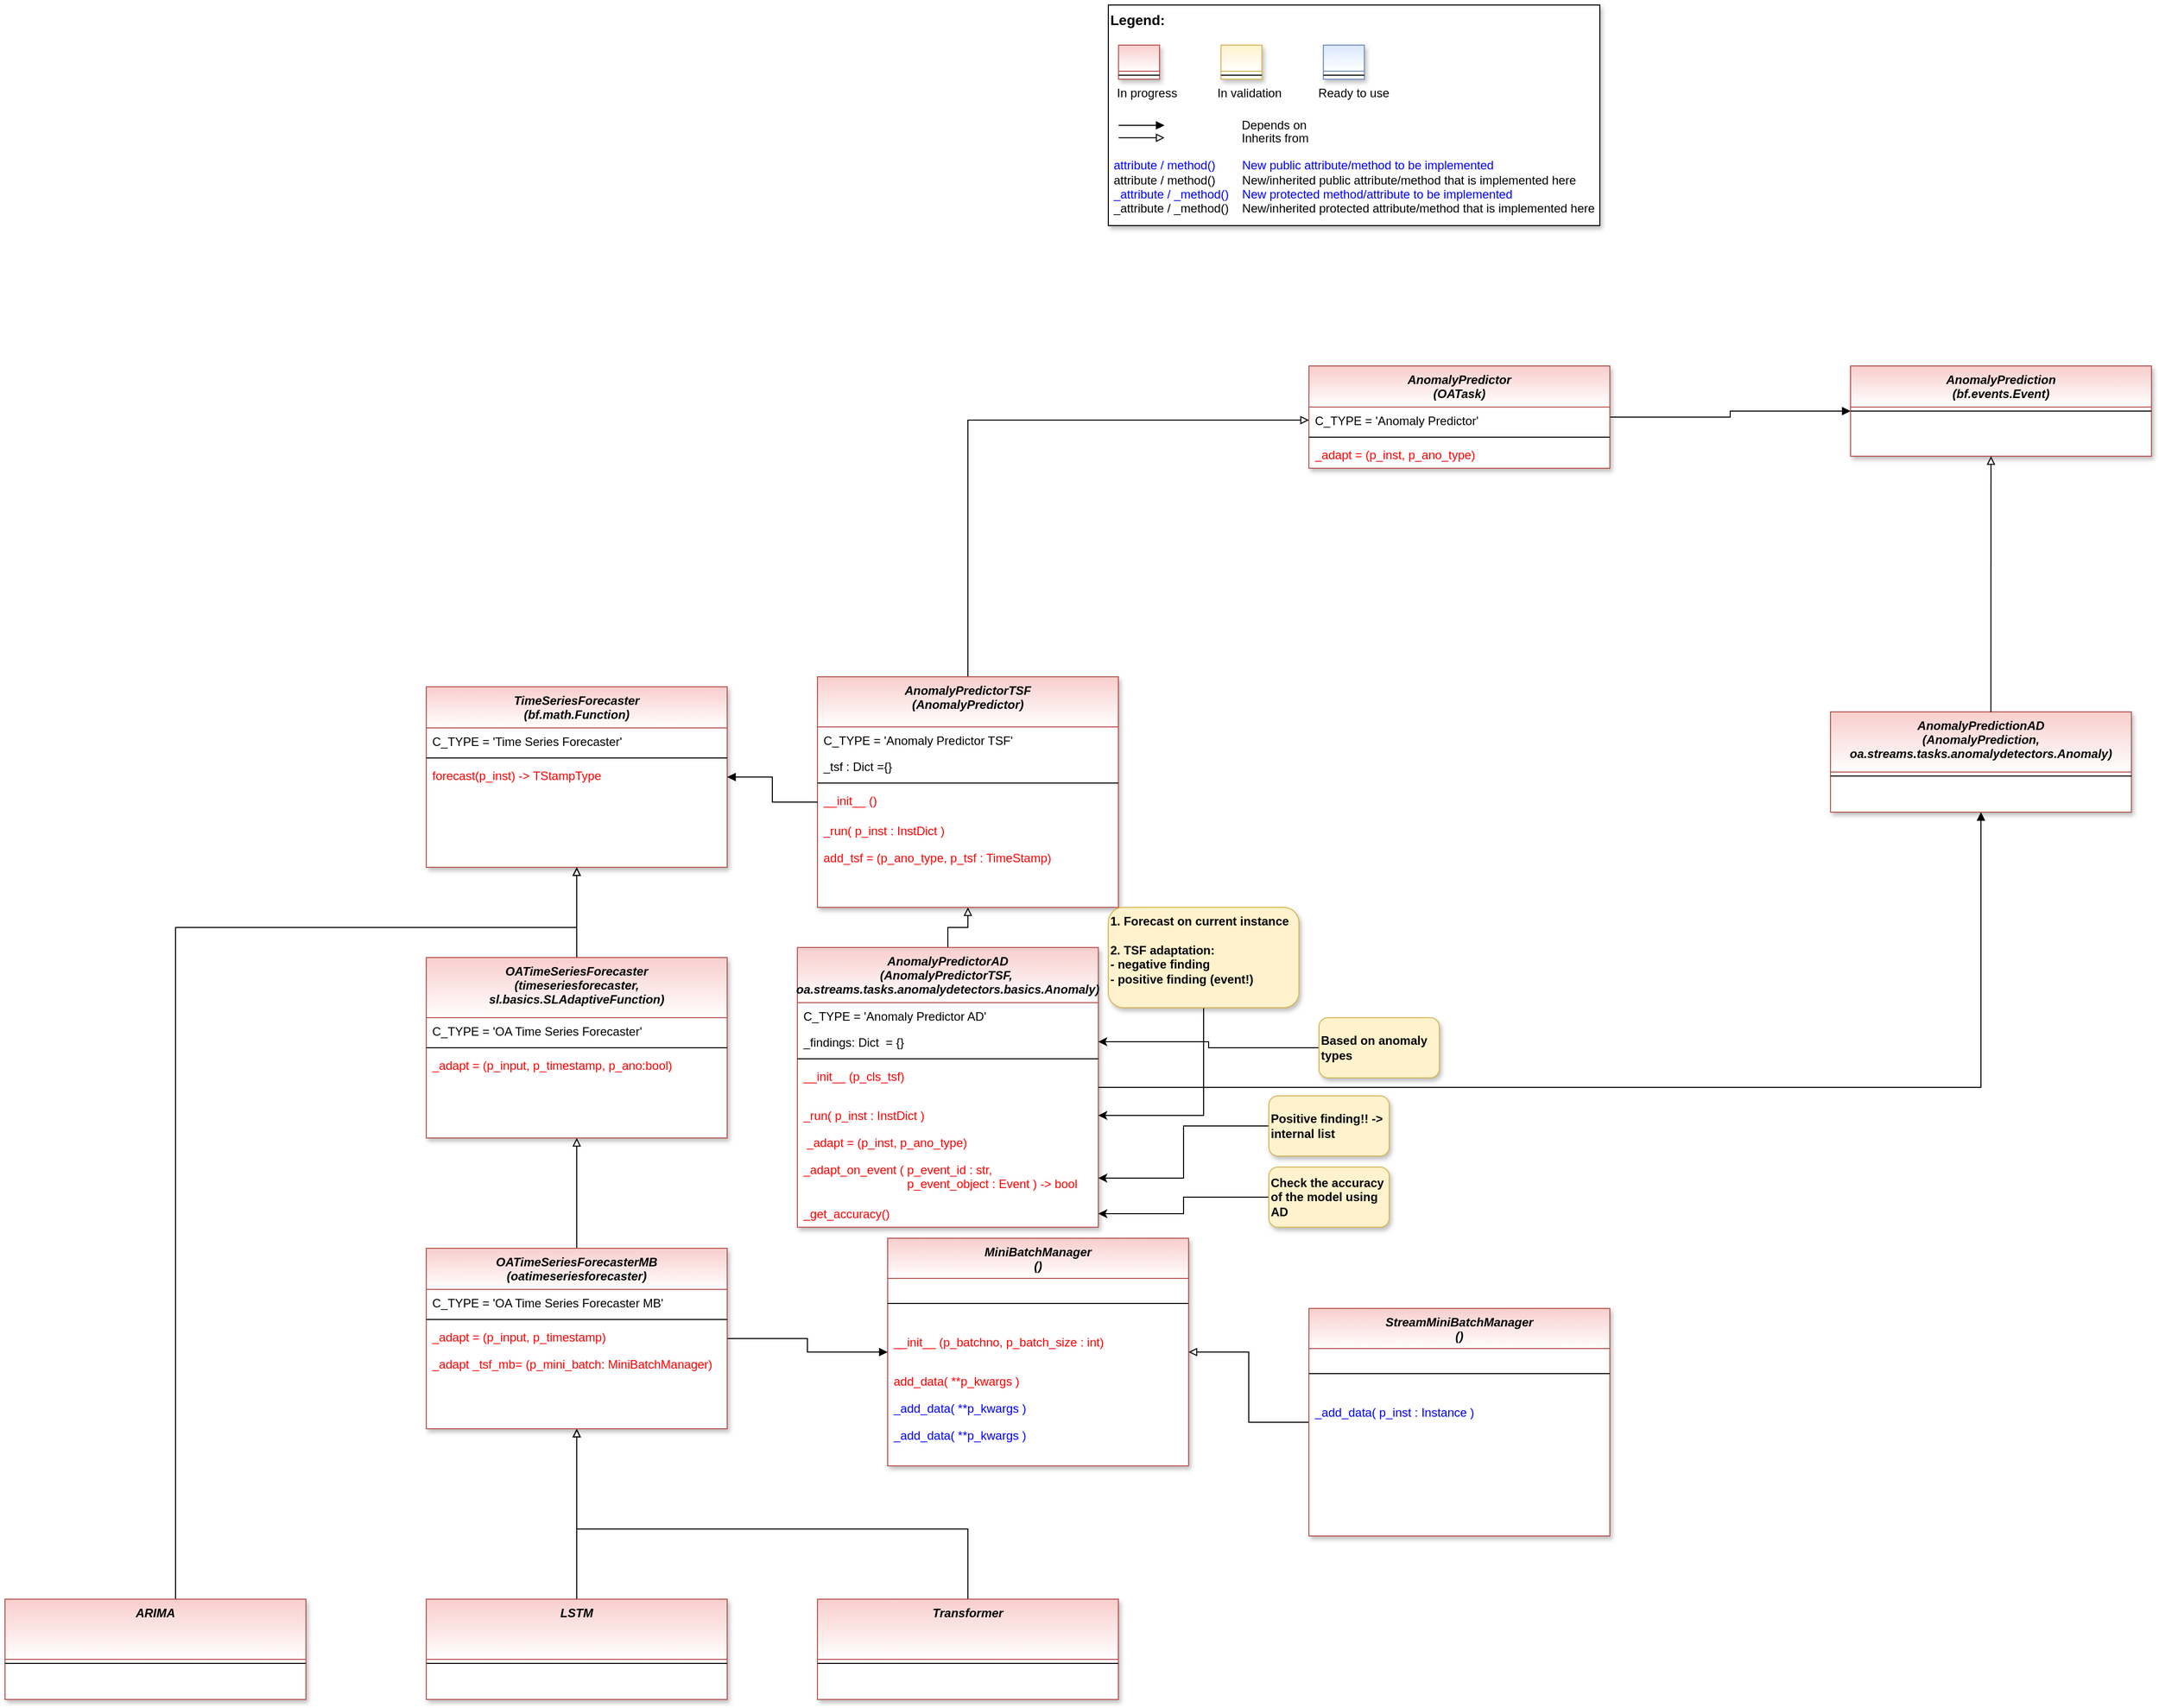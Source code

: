 <mxfile version="24.4.13" type="device" pages="2">
  <diagram id="C5RBs43oDa-KdzZeNtuy" name="Page-1">
    <mxGraphModel dx="3649" dy="776" grid="1" gridSize="10" guides="1" tooltips="1" connect="1" arrows="1" fold="1" page="1" pageScale="1" pageWidth="2336" pageHeight="1654" math="0" shadow="0">
      <root>
        <mxCell id="WIyWlLk6GJQsqaUBKTNV-0" />
        <mxCell id="WIyWlLk6GJQsqaUBKTNV-1" parent="WIyWlLk6GJQsqaUBKTNV-0" />
        <mxCell id="fcJVb3HREh7NScvAmxeq-0" value="" style="group" parent="WIyWlLk6GJQsqaUBKTNV-1" vertex="1" connectable="0">
          <mxGeometry x="40" y="40" width="490" height="220" as="geometry" />
        </mxCell>
        <mxCell id="fcJVb3HREh7NScvAmxeq-1" value="&lt;font color=&quot;#000000&quot; size=&quot;1&quot;&gt;&lt;b style=&quot;font-size: 14px&quot;&gt;Legend:&lt;br&gt;&lt;/b&gt;&lt;/font&gt;&lt;br&gt;&lt;br&gt;&lt;br&gt;&lt;font color=&quot;#0000ff&quot; style=&quot;font-size: 6px&quot;&gt;&lt;br&gt;&lt;/font&gt;&lt;span style=&quot;color: rgb(0 , 0 , 0)&quot;&gt;&lt;font style=&quot;font-size: 4px&quot;&gt;&amp;nbsp; &amp;nbsp;&lt;/font&gt;&amp;nbsp;In progress&amp;nbsp; &amp;nbsp; &amp;nbsp; &amp;nbsp; &amp;nbsp; &amp;nbsp; In validation&amp;nbsp; &amp;nbsp; &amp;nbsp; &amp;nbsp; &amp;nbsp; &amp;nbsp;Ready to use&lt;/span&gt;&lt;font color=&quot;#000000&quot;&gt;&amp;nbsp;&lt;br&gt;&lt;/font&gt;&lt;font color=&quot;#0000ff&quot;&gt;&lt;br&gt;&lt;br&gt;&lt;br&gt;&lt;br&gt;&amp;nbsp;attribute / method()&amp;nbsp; &amp;nbsp; &amp;nbsp; &amp;nbsp; New public attribute/method to be implemented&lt;/font&gt;&lt;br&gt;&lt;font color=&quot;#000000&quot;&gt;&amp;nbsp;&lt;/font&gt;&lt;font color=&quot;#000000&quot;&gt;attribute / method()&lt;span&gt; &lt;/span&gt;&amp;nbsp; &amp;nbsp; &amp;nbsp; &amp;nbsp;New/inherited public attribute/method that is implemented here&lt;br&gt;&lt;/font&gt;&lt;font color=&quot;#0000ff&quot;&gt;&amp;nbsp;_attribute /&amp;nbsp;&lt;/font&gt;&lt;font color=&quot;#0000ff&quot;&gt;_method()&amp;nbsp; &amp;nbsp; New protected method/attribute to be implemented&lt;/font&gt;&lt;br&gt;&lt;font color=&quot;#000000&quot;&gt;&amp;nbsp;_attribute / _method()&amp;nbsp; &amp;nbsp; New/inherited protected attribute/method that is implemented here&lt;br&gt;&lt;/font&gt;&lt;font color=&quot;#000000&quot;&gt;&lt;br&gt;&lt;br&gt;&lt;br&gt;&lt;br&gt;&lt;br&gt;&lt;/font&gt;" style="text;html=1;align=left;verticalAlign=top;whiteSpace=wrap;rounded=0;fontColor=#006600;strokeColor=#000000;shadow=1;fillColor=#ffffff;" parent="fcJVb3HREh7NScvAmxeq-0" vertex="1">
          <mxGeometry width="490.0" height="220" as="geometry" />
        </mxCell>
        <mxCell id="fcJVb3HREh7NScvAmxeq-2" value="Depends on" style="endArrow=block;html=1;labelPosition=right;verticalLabelPosition=middle;align=left;verticalAlign=middle;endFill=1;fontSize=12;" parent="fcJVb3HREh7NScvAmxeq-0" edge="1">
          <mxGeometry x="-1623.125" y="-2180" width="51.042" height="50" as="geometry">
            <mxPoint x="10.208" y="120.003" as="sourcePoint" />
            <mxPoint x="55.991" y="120.003" as="targetPoint" />
            <mxPoint x="98" as="offset" />
            <Array as="points">
              <mxPoint x="30.625" y="120" />
            </Array>
          </mxGeometry>
        </mxCell>
        <mxCell id="fcJVb3HREh7NScvAmxeq-3" value="Inherits from" style="endArrow=block;html=1;labelPosition=right;verticalLabelPosition=middle;align=left;verticalAlign=middle;endFill=0;fontSize=12;" parent="fcJVb3HREh7NScvAmxeq-0" edge="1">
          <mxGeometry x="-1623.125" y="-2180" width="51.042" height="50" as="geometry">
            <mxPoint x="10.208" y="132.385" as="sourcePoint" />
            <mxPoint x="55.991" y="132.385" as="targetPoint" />
            <mxPoint x="98" y="1" as="offset" />
          </mxGeometry>
        </mxCell>
        <mxCell id="fcJVb3HREh7NScvAmxeq-4" value="" style="swimlane;fontStyle=3;align=center;verticalAlign=top;childLayout=stackLayout;horizontal=1;startSize=26;horizontalStack=0;resizeParent=1;resizeLast=0;collapsible=1;marginBottom=0;rounded=0;shadow=1;strokeWidth=1;fillColor=#f8cecc;strokeColor=#b85450;gradientColor=#ffffff;swimlaneFillColor=#ffffff;" parent="fcJVb3HREh7NScvAmxeq-0" vertex="1">
          <mxGeometry x="10.208" y="40" width="40.833" height="34" as="geometry">
            <mxRectangle x="230" y="140" width="160" height="26" as="alternateBounds" />
          </mxGeometry>
        </mxCell>
        <mxCell id="fcJVb3HREh7NScvAmxeq-5" value="" style="line;html=1;strokeWidth=1;align=left;verticalAlign=middle;spacingTop=-1;spacingLeft=3;spacingRight=3;rotatable=0;labelPosition=right;points=[];portConstraint=eastwest;" parent="fcJVb3HREh7NScvAmxeq-4" vertex="1">
          <mxGeometry y="26" width="40.833" height="8" as="geometry" />
        </mxCell>
        <mxCell id="fcJVb3HREh7NScvAmxeq-6" value="" style="swimlane;fontStyle=3;align=center;verticalAlign=top;childLayout=stackLayout;horizontal=1;startSize=26;horizontalStack=0;resizeParent=1;resizeLast=0;collapsible=1;marginBottom=0;rounded=0;shadow=1;strokeWidth=1;fillColor=#fff2cc;strokeColor=#d6b656;gradientColor=#ffffff;swimlaneFillColor=#ffffff;" parent="fcJVb3HREh7NScvAmxeq-0" vertex="1">
          <mxGeometry x="112.292" y="40" width="40.833" height="34" as="geometry">
            <mxRectangle x="230" y="140" width="160" height="26" as="alternateBounds" />
          </mxGeometry>
        </mxCell>
        <mxCell id="fcJVb3HREh7NScvAmxeq-7" value="" style="line;html=1;strokeWidth=1;align=left;verticalAlign=middle;spacingTop=-1;spacingLeft=3;spacingRight=3;rotatable=0;labelPosition=right;points=[];portConstraint=eastwest;" parent="fcJVb3HREh7NScvAmxeq-6" vertex="1">
          <mxGeometry y="26" width="40.833" height="8" as="geometry" />
        </mxCell>
        <mxCell id="fcJVb3HREh7NScvAmxeq-8" value="" style="swimlane;fontStyle=3;align=center;verticalAlign=top;childLayout=stackLayout;horizontal=1;startSize=26;horizontalStack=0;resizeParent=1;resizeLast=0;collapsible=1;marginBottom=0;rounded=0;shadow=1;strokeWidth=1;fillColor=#dae8fc;strokeColor=#6c8ebf;gradientColor=#ffffff;swimlaneFillColor=#ffffff;" parent="fcJVb3HREh7NScvAmxeq-0" vertex="1">
          <mxGeometry x="214.375" y="40" width="40.833" height="34" as="geometry">
            <mxRectangle x="230" y="140" width="160" height="26" as="alternateBounds" />
          </mxGeometry>
        </mxCell>
        <mxCell id="fcJVb3HREh7NScvAmxeq-9" value="" style="line;html=1;strokeWidth=1;align=left;verticalAlign=middle;spacingTop=-1;spacingLeft=3;spacingRight=3;rotatable=0;labelPosition=right;points=[];portConstraint=eastwest;" parent="fcJVb3HREh7NScvAmxeq-8" vertex="1">
          <mxGeometry y="26" width="40.833" height="8" as="geometry" />
        </mxCell>
        <mxCell id="ZIUZndEpU7p4Lc49u67w-49" style="edgeStyle=orthogonalEdgeStyle;rounded=0;orthogonalLoop=1;jettySize=auto;html=1;entryX=0.5;entryY=1;entryDx=0;entryDy=0;endArrow=block;endFill=0;" parent="WIyWlLk6GJQsqaUBKTNV-1" source="4use4ZCXdNiZSNTW99xv-1" target="ZIUZndEpU7p4Lc49u67w-6" edge="1">
          <mxGeometry relative="1" as="geometry" />
        </mxCell>
        <mxCell id="4use4ZCXdNiZSNTW99xv-1" value="AnomalyPredictorAD&#xa;(AnomalyPredictorTSF, &#xa;oa.streams.tasks.anomalydetectors.basics.Anomaly)" style="swimlane;fontStyle=3;align=center;verticalAlign=top;childLayout=stackLayout;horizontal=1;startSize=55;horizontalStack=0;resizeParent=1;resizeLast=0;collapsible=1;marginBottom=0;rounded=0;shadow=1;strokeWidth=1;fillColor=#f8cecc;strokeColor=#b85450;swimlaneFillColor=#ffffff;gradientColor=#FFFFFF;" parent="WIyWlLk6GJQsqaUBKTNV-1" vertex="1">
          <mxGeometry x="-270" y="980" width="300" height="279" as="geometry">
            <mxRectangle x="230" y="140" width="160" height="26" as="alternateBounds" />
          </mxGeometry>
        </mxCell>
        <mxCell id="4use4ZCXdNiZSNTW99xv-2" value="C_TYPE = &#39;Anomaly Predictor AD&#39;" style="text;align=left;verticalAlign=top;spacingLeft=4;spacingRight=4;overflow=hidden;rotatable=0;points=[[0,0.5],[1,0.5]];portConstraint=eastwest;fontColor=default;" parent="4use4ZCXdNiZSNTW99xv-1" vertex="1">
          <mxGeometry y="55" width="300" height="26" as="geometry" />
        </mxCell>
        <mxCell id="xslphndSr-Q95eJ27sOS-6" value="_findings: Dict  = {}" style="text;align=left;verticalAlign=top;spacingLeft=4;spacingRight=4;overflow=hidden;rotatable=0;points=[[0,0.5],[1,0.5]];portConstraint=eastwest;fontColor=#000000;" parent="4use4ZCXdNiZSNTW99xv-1" vertex="1">
          <mxGeometry y="81" width="300" height="26" as="geometry" />
        </mxCell>
        <mxCell id="4use4ZCXdNiZSNTW99xv-5" value="" style="line;html=1;strokeWidth=1;align=left;verticalAlign=middle;spacingTop=-1;spacingLeft=3;spacingRight=3;rotatable=0;labelPosition=right;points=[];portConstraint=eastwest;" parent="4use4ZCXdNiZSNTW99xv-1" vertex="1">
          <mxGeometry y="107" width="300" height="8" as="geometry" />
        </mxCell>
        <mxCell id="ZIUZndEpU7p4Lc49u67w-51" value="__init__ (p_cls_tsf) " style="text;align=left;verticalAlign=top;spacingLeft=4;spacingRight=4;overflow=hidden;rotatable=0;points=[[0,0.5],[1,0.5]];portConstraint=eastwest;fontColor=#FF0000;" parent="4use4ZCXdNiZSNTW99xv-1" vertex="1">
          <mxGeometry y="115" width="300" height="39" as="geometry" />
        </mxCell>
        <mxCell id="BOuUsYwD5_aIinyp1u-E-7" value="_run( p_inst : InstDict )" style="text;align=left;verticalAlign=top;spacingLeft=4;spacingRight=4;overflow=hidden;rotatable=0;points=[[0,0.5],[1,0.5]];portConstraint=eastwest;fontColor=#FF0000;" parent="4use4ZCXdNiZSNTW99xv-1" vertex="1">
          <mxGeometry y="154" width="300" height="27" as="geometry" />
        </mxCell>
        <mxCell id="awmaS68VuhmSgR-OvdHd-1" value=" _adapt = (p_inst, p_ano_type)" style="text;align=left;verticalAlign=top;spacingLeft=4;spacingRight=4;overflow=hidden;rotatable=0;points=[[0,0.5],[1,0.5]];portConstraint=eastwest;fontColor=#FF0000;" vertex="1" parent="4use4ZCXdNiZSNTW99xv-1">
          <mxGeometry y="181" width="300" height="27" as="geometry" />
        </mxCell>
        <mxCell id="gMNO8MBthjWmqtpiZwQ6-6" value="_adapt_on_event ( p_event_id : str, &#xa;                               p_event_object : Event ) -&gt; bool" style="text;align=left;verticalAlign=top;spacingLeft=4;spacingRight=4;overflow=hidden;rotatable=0;points=[[0,0.5],[1,0.5]];portConstraint=eastwest;fontColor=#FF0000;" parent="4use4ZCXdNiZSNTW99xv-1" vertex="1">
          <mxGeometry y="208" width="300" height="44" as="geometry" />
        </mxCell>
        <mxCell id="awmaS68VuhmSgR-OvdHd-4" value="_get_accuracy() " style="text;align=left;verticalAlign=top;spacingLeft=4;spacingRight=4;overflow=hidden;rotatable=0;points=[[0,0.5],[1,0.5]];portConstraint=eastwest;fontColor=#FF0000;" vertex="1" parent="4use4ZCXdNiZSNTW99xv-1">
          <mxGeometry y="252" width="300" height="27" as="geometry" />
        </mxCell>
        <mxCell id="gMNO8MBthjWmqtpiZwQ6-16" style="edgeStyle=orthogonalEdgeStyle;rounded=0;orthogonalLoop=1;jettySize=auto;html=1;endArrow=block;endFill=1;" parent="WIyWlLk6GJQsqaUBKTNV-1" source="4use4ZCXdNiZSNTW99xv-1" target="gMNO8MBthjWmqtpiZwQ6-13" edge="1">
          <mxGeometry relative="1" as="geometry" />
        </mxCell>
        <mxCell id="gMNO8MBthjWmqtpiZwQ6-19" style="edgeStyle=orthogonalEdgeStyle;rounded=0;orthogonalLoop=1;jettySize=auto;html=1;endArrow=block;endFill=1;" parent="WIyWlLk6GJQsqaUBKTNV-1" source="gMNO8MBthjWmqtpiZwQ6-7" target="gMNO8MBthjWmqtpiZwQ6-17" edge="1">
          <mxGeometry relative="1" as="geometry" />
        </mxCell>
        <mxCell id="gMNO8MBthjWmqtpiZwQ6-7" value="AnomalyPredictor&#xa;(OATask)" style="swimlane;fontStyle=3;align=center;verticalAlign=top;childLayout=stackLayout;horizontal=1;startSize=41;horizontalStack=0;resizeParent=1;resizeLast=0;collapsible=1;marginBottom=0;rounded=0;shadow=1;strokeWidth=1;fillColor=#f8cecc;strokeColor=#b85450;swimlaneFillColor=#ffffff;gradientColor=#FFFFFF;" parent="WIyWlLk6GJQsqaUBKTNV-1" vertex="1">
          <mxGeometry x="240" y="400" width="300" height="102" as="geometry">
            <mxRectangle x="230" y="140" width="160" height="26" as="alternateBounds" />
          </mxGeometry>
        </mxCell>
        <mxCell id="gMNO8MBthjWmqtpiZwQ6-8" value="C_TYPE = &#39;Anomaly Predictor&#39;" style="text;align=left;verticalAlign=top;spacingLeft=4;spacingRight=4;overflow=hidden;rotatable=0;points=[[0,0.5],[1,0.5]];portConstraint=eastwest;fontColor=default;" parent="gMNO8MBthjWmqtpiZwQ6-7" vertex="1">
          <mxGeometry y="41" width="300" height="26" as="geometry" />
        </mxCell>
        <mxCell id="gMNO8MBthjWmqtpiZwQ6-9" value="" style="line;html=1;strokeWidth=1;align=left;verticalAlign=middle;spacingTop=-1;spacingLeft=3;spacingRight=3;rotatable=0;labelPosition=right;points=[];portConstraint=eastwest;" parent="gMNO8MBthjWmqtpiZwQ6-7" vertex="1">
          <mxGeometry y="67" width="300" height="8" as="geometry" />
        </mxCell>
        <mxCell id="awmaS68VuhmSgR-OvdHd-2" value="_adapt = (p_inst, p_ano_type)" style="text;align=left;verticalAlign=top;spacingLeft=4;spacingRight=4;overflow=hidden;rotatable=0;points=[[0,0.5],[1,0.5]];portConstraint=eastwest;fontColor=#FF0000;" vertex="1" parent="gMNO8MBthjWmqtpiZwQ6-7">
          <mxGeometry y="75" width="300" height="27" as="geometry" />
        </mxCell>
        <mxCell id="gMNO8MBthjWmqtpiZwQ6-13" value="AnomalyPredictionAD&#xa;(AnomalyPrediction,&#xa;oa.streams.tasks.anomalydetectors.Anomaly)" style="swimlane;fontStyle=3;align=center;verticalAlign=top;childLayout=stackLayout;horizontal=1;startSize=60;horizontalStack=0;resizeParent=1;resizeLast=0;collapsible=1;marginBottom=0;rounded=0;shadow=1;strokeWidth=1;fillColor=#f8cecc;strokeColor=#b85450;swimlaneFillColor=#ffffff;gradientColor=#FFFFFF;" parent="WIyWlLk6GJQsqaUBKTNV-1" vertex="1">
          <mxGeometry x="760" y="745" width="300" height="100" as="geometry">
            <mxRectangle x="230" y="140" width="160" height="26" as="alternateBounds" />
          </mxGeometry>
        </mxCell>
        <mxCell id="gMNO8MBthjWmqtpiZwQ6-15" value="" style="line;html=1;strokeWidth=1;align=left;verticalAlign=middle;spacingTop=-1;spacingLeft=3;spacingRight=3;rotatable=0;labelPosition=right;points=[];portConstraint=eastwest;" parent="gMNO8MBthjWmqtpiZwQ6-13" vertex="1">
          <mxGeometry y="60" width="300" height="8" as="geometry" />
        </mxCell>
        <mxCell id="gMNO8MBthjWmqtpiZwQ6-17" value="AnomalyPrediction&#xa;(bf.events.Event)" style="swimlane;fontStyle=3;align=center;verticalAlign=top;childLayout=stackLayout;horizontal=1;startSize=41;horizontalStack=0;resizeParent=1;resizeLast=0;collapsible=1;marginBottom=0;rounded=0;shadow=1;strokeWidth=1;fillColor=#f8cecc;strokeColor=#b85450;swimlaneFillColor=#ffffff;gradientColor=#FFFFFF;" parent="WIyWlLk6GJQsqaUBKTNV-1" vertex="1">
          <mxGeometry x="780" y="400" width="300" height="90" as="geometry">
            <mxRectangle x="230" y="140" width="160" height="26" as="alternateBounds" />
          </mxGeometry>
        </mxCell>
        <mxCell id="gMNO8MBthjWmqtpiZwQ6-18" value="" style="line;html=1;strokeWidth=1;align=left;verticalAlign=middle;spacingTop=-1;spacingLeft=3;spacingRight=3;rotatable=0;labelPosition=right;points=[];portConstraint=eastwest;" parent="gMNO8MBthjWmqtpiZwQ6-17" vertex="1">
          <mxGeometry y="41" width="300" height="8" as="geometry" />
        </mxCell>
        <mxCell id="ZIUZndEpU7p4Lc49u67w-43" style="edgeStyle=orthogonalEdgeStyle;rounded=0;orthogonalLoop=1;jettySize=auto;html=1;entryX=0.5;entryY=1;entryDx=0;entryDy=0;endArrow=block;endFill=0;" parent="WIyWlLk6GJQsqaUBKTNV-1" source="RKUEfMr0BAa6l8_xxbKX-1" target="ZIUZndEpU7p4Lc49u67w-33" edge="1">
          <mxGeometry relative="1" as="geometry" />
        </mxCell>
        <mxCell id="RKUEfMr0BAa6l8_xxbKX-1" value="LSTM" style="swimlane;fontStyle=3;align=center;verticalAlign=top;childLayout=stackLayout;horizontal=1;startSize=60;horizontalStack=0;resizeParent=1;resizeLast=0;collapsible=1;marginBottom=0;rounded=0;shadow=1;strokeWidth=1;fillColor=#f8cecc;strokeColor=#b85450;swimlaneFillColor=#ffffff;gradientColor=#FFFFFF;" parent="WIyWlLk6GJQsqaUBKTNV-1" vertex="1">
          <mxGeometry x="-640" y="1630" width="300" height="100" as="geometry">
            <mxRectangle x="230" y="140" width="160" height="26" as="alternateBounds" />
          </mxGeometry>
        </mxCell>
        <mxCell id="RKUEfMr0BAa6l8_xxbKX-2" value="" style="line;html=1;strokeWidth=1;align=left;verticalAlign=middle;spacingTop=-1;spacingLeft=3;spacingRight=3;rotatable=0;labelPosition=right;points=[];portConstraint=eastwest;" parent="RKUEfMr0BAa6l8_xxbKX-1" vertex="1">
          <mxGeometry y="60" width="300" height="8" as="geometry" />
        </mxCell>
        <mxCell id="ZIUZndEpU7p4Lc49u67w-42" style="edgeStyle=orthogonalEdgeStyle;rounded=0;orthogonalLoop=1;jettySize=auto;html=1;entryX=0.5;entryY=1;entryDx=0;entryDy=0;endArrow=block;endFill=0;" parent="WIyWlLk6GJQsqaUBKTNV-1" source="RKUEfMr0BAa6l8_xxbKX-3" target="ZIUZndEpU7p4Lc49u67w-33" edge="1">
          <mxGeometry relative="1" as="geometry">
            <Array as="points">
              <mxPoint x="-100" y="1560" />
              <mxPoint x="-490" y="1560" />
            </Array>
          </mxGeometry>
        </mxCell>
        <mxCell id="RKUEfMr0BAa6l8_xxbKX-3" value="Transformer" style="swimlane;fontStyle=3;align=center;verticalAlign=top;childLayout=stackLayout;horizontal=1;startSize=60;horizontalStack=0;resizeParent=1;resizeLast=0;collapsible=1;marginBottom=0;rounded=0;shadow=1;strokeWidth=1;fillColor=#f8cecc;strokeColor=#b85450;swimlaneFillColor=#ffffff;gradientColor=#FFFFFF;" parent="WIyWlLk6GJQsqaUBKTNV-1" vertex="1">
          <mxGeometry x="-250" y="1630" width="300" height="100" as="geometry">
            <mxRectangle x="230" y="140" width="160" height="26" as="alternateBounds" />
          </mxGeometry>
        </mxCell>
        <mxCell id="RKUEfMr0BAa6l8_xxbKX-4" value="" style="line;html=1;strokeWidth=1;align=left;verticalAlign=middle;spacingTop=-1;spacingLeft=3;spacingRight=3;rotatable=0;labelPosition=right;points=[];portConstraint=eastwest;" parent="RKUEfMr0BAa6l8_xxbKX-3" vertex="1">
          <mxGeometry y="60" width="300" height="8" as="geometry" />
        </mxCell>
        <mxCell id="ZIUZndEpU7p4Lc49u67w-0" value="" style="endArrow=block;html=1;rounded=0;endFill=0;exitX=0.533;exitY=0.003;exitDx=0;exitDy=0;exitPerimeter=0;" parent="WIyWlLk6GJQsqaUBKTNV-1" source="gMNO8MBthjWmqtpiZwQ6-13" edge="1">
          <mxGeometry width="50" height="50" relative="1" as="geometry">
            <mxPoint x="920" y="510" as="sourcePoint" />
            <mxPoint x="920" y="490" as="targetPoint" />
          </mxGeometry>
        </mxCell>
        <mxCell id="ZIUZndEpU7p4Lc49u67w-1" value="MiniBatchManager&#xa;()" style="swimlane;fontStyle=3;align=center;verticalAlign=top;childLayout=stackLayout;horizontal=1;startSize=40;horizontalStack=0;resizeParent=1;resizeLast=0;collapsible=1;marginBottom=0;rounded=0;shadow=1;strokeWidth=1;fillColor=#f8cecc;strokeColor=#b85450;swimlaneFillColor=#ffffff;gradientColor=#FFFFFF;" parent="WIyWlLk6GJQsqaUBKTNV-1" vertex="1">
          <mxGeometry x="-180" y="1270" width="300" height="227" as="geometry">
            <mxRectangle x="230" y="140" width="160" height="26" as="alternateBounds" />
          </mxGeometry>
        </mxCell>
        <mxCell id="ZIUZndEpU7p4Lc49u67w-2" value="" style="line;html=1;strokeWidth=1;align=left;verticalAlign=middle;spacingTop=-1;spacingLeft=3;spacingRight=3;rotatable=0;labelPosition=right;points=[];portConstraint=eastwest;" parent="ZIUZndEpU7p4Lc49u67w-1" vertex="1">
          <mxGeometry y="40" width="300" height="50" as="geometry" />
        </mxCell>
        <mxCell id="BOuUsYwD5_aIinyp1u-E-0" value="__init__ (p_batchno, p_batch_size : int) " style="text;align=left;verticalAlign=top;spacingLeft=4;spacingRight=4;overflow=hidden;rotatable=0;points=[[0,0.5],[1,0.5]];portConstraint=eastwest;fontColor=#FF0000;" parent="ZIUZndEpU7p4Lc49u67w-1" vertex="1">
          <mxGeometry y="90" width="300" height="39" as="geometry" />
        </mxCell>
        <mxCell id="BOuUsYwD5_aIinyp1u-E-1" value="add_data( **p_kwargs )" style="text;align=left;verticalAlign=top;spacingLeft=4;spacingRight=4;overflow=hidden;rotatable=0;points=[[0,0.5],[1,0.5]];portConstraint=eastwest;fontColor=#FF0000;" parent="ZIUZndEpU7p4Lc49u67w-1" vertex="1">
          <mxGeometry y="129" width="300" height="27" as="geometry" />
        </mxCell>
        <mxCell id="BOuUsYwD5_aIinyp1u-E-9" value="_add_data( **p_kwargs )" style="text;align=left;verticalAlign=top;spacingLeft=4;spacingRight=4;overflow=hidden;rotatable=0;points=[[0,0.5],[1,0.5]];portConstraint=eastwest;fontColor=#0000FF;" parent="ZIUZndEpU7p4Lc49u67w-1" vertex="1">
          <mxGeometry y="156" width="300" height="27" as="geometry" />
        </mxCell>
        <mxCell id="2P2Lj8wYFrhvuFpq3JCm-0" value="_add_data( **p_kwargs )" style="text;align=left;verticalAlign=top;spacingLeft=4;spacingRight=4;overflow=hidden;rotatable=0;points=[[0,0.5],[1,0.5]];portConstraint=eastwest;fontColor=#0000FF;" parent="ZIUZndEpU7p4Lc49u67w-1" vertex="1">
          <mxGeometry y="183" width="300" height="27" as="geometry" />
        </mxCell>
        <mxCell id="ZIUZndEpU7p4Lc49u67w-31" style="edgeStyle=orthogonalEdgeStyle;rounded=0;orthogonalLoop=1;jettySize=auto;html=1;exitX=0.5;exitY=0;exitDx=0;exitDy=0;entryX=0;entryY=0.5;entryDx=0;entryDy=0;endArrow=block;endFill=0;" parent="WIyWlLk6GJQsqaUBKTNV-1" source="ZIUZndEpU7p4Lc49u67w-6" target="gMNO8MBthjWmqtpiZwQ6-8" edge="1">
          <mxGeometry relative="1" as="geometry" />
        </mxCell>
        <mxCell id="ZIUZndEpU7p4Lc49u67w-6" value="AnomalyPredictorTSF&#xa;(AnomalyPredictor)" style="swimlane;fontStyle=3;align=center;verticalAlign=top;childLayout=stackLayout;horizontal=1;startSize=50;horizontalStack=0;resizeParent=1;resizeLast=0;collapsible=1;marginBottom=0;rounded=0;shadow=1;strokeWidth=1;fillColor=#f8cecc;strokeColor=#b85450;swimlaneFillColor=#ffffff;gradientColor=#FFFFFF;" parent="WIyWlLk6GJQsqaUBKTNV-1" vertex="1">
          <mxGeometry x="-250" y="710" width="300" height="230" as="geometry">
            <mxRectangle x="230" y="140" width="160" height="26" as="alternateBounds" />
          </mxGeometry>
        </mxCell>
        <mxCell id="BOuUsYwD5_aIinyp1u-E-3" value="C_TYPE = &#39;Anomaly Predictor TSF&#39;" style="text;align=left;verticalAlign=top;spacingLeft=4;spacingRight=4;overflow=hidden;rotatable=0;points=[[0,0.5],[1,0.5]];portConstraint=eastwest;fontColor=default;" parent="ZIUZndEpU7p4Lc49u67w-6" vertex="1">
          <mxGeometry y="50" width="300" height="26" as="geometry" />
        </mxCell>
        <mxCell id="ZIUZndEpU7p4Lc49u67w-7" value="_tsf : Dict ={}" style="text;align=left;verticalAlign=top;spacingLeft=4;spacingRight=4;overflow=hidden;rotatable=0;points=[[0,0.5],[1,0.5]];portConstraint=eastwest;fontColor=default;" parent="ZIUZndEpU7p4Lc49u67w-6" vertex="1">
          <mxGeometry y="76" width="300" height="26" as="geometry" />
        </mxCell>
        <mxCell id="ZIUZndEpU7p4Lc49u67w-8" value="" style="line;html=1;strokeWidth=1;align=left;verticalAlign=middle;spacingTop=-1;spacingLeft=3;spacingRight=3;rotatable=0;labelPosition=right;points=[];portConstraint=eastwest;" parent="ZIUZndEpU7p4Lc49u67w-6" vertex="1">
          <mxGeometry y="102" width="300" height="8" as="geometry" />
        </mxCell>
        <mxCell id="ZIUZndEpU7p4Lc49u67w-16" value="__init__ () " style="text;align=left;verticalAlign=top;spacingLeft=4;spacingRight=4;overflow=hidden;rotatable=0;points=[[0,0.5],[1,0.5]];portConstraint=eastwest;fontColor=#FF0000;" parent="ZIUZndEpU7p4Lc49u67w-6" vertex="1">
          <mxGeometry y="110" width="300" height="30" as="geometry" />
        </mxCell>
        <mxCell id="xslphndSr-Q95eJ27sOS-8" value="_run( p_inst : InstDict )" style="text;align=left;verticalAlign=top;spacingLeft=4;spacingRight=4;overflow=hidden;rotatable=0;points=[[0,0.5],[1,0.5]];portConstraint=eastwest;fontColor=#FF0000;" parent="ZIUZndEpU7p4Lc49u67w-6" vertex="1">
          <mxGeometry y="140" width="300" height="27" as="geometry" />
        </mxCell>
        <mxCell id="xslphndSr-Q95eJ27sOS-7" value="add_tsf = (p_ano_type, p_tsf : TimeStamp) " style="text;align=left;verticalAlign=top;spacingLeft=4;spacingRight=4;overflow=hidden;rotatable=0;points=[[0,0.5],[1,0.5]];portConstraint=eastwest;fontColor=#FF0000;" parent="ZIUZndEpU7p4Lc49u67w-6" vertex="1">
          <mxGeometry y="167" width="300" height="27" as="geometry" />
        </mxCell>
        <mxCell id="ZIUZndEpU7p4Lc49u67w-17" value="TimeSeriesForecaster&#xa;(bf.math.Function)" style="swimlane;fontStyle=3;align=center;verticalAlign=top;childLayout=stackLayout;horizontal=1;startSize=41;horizontalStack=0;resizeParent=1;resizeLast=0;collapsible=1;marginBottom=0;rounded=0;shadow=1;strokeWidth=1;fillColor=#f8cecc;strokeColor=#b85450;swimlaneFillColor=#ffffff;gradientColor=#FFFFFF;" parent="WIyWlLk6GJQsqaUBKTNV-1" vertex="1">
          <mxGeometry x="-640" y="720" width="300" height="180" as="geometry">
            <mxRectangle x="230" y="140" width="160" height="26" as="alternateBounds" />
          </mxGeometry>
        </mxCell>
        <mxCell id="ZIUZndEpU7p4Lc49u67w-18" value="C_TYPE = &#39;Time Series Forecaster&#39;" style="text;align=left;verticalAlign=top;spacingLeft=4;spacingRight=4;overflow=hidden;rotatable=0;points=[[0,0.5],[1,0.5]];portConstraint=eastwest;fontColor=default;" parent="ZIUZndEpU7p4Lc49u67w-17" vertex="1">
          <mxGeometry y="41" width="300" height="26" as="geometry" />
        </mxCell>
        <mxCell id="ZIUZndEpU7p4Lc49u67w-19" value="" style="line;html=1;strokeWidth=1;align=left;verticalAlign=middle;spacingTop=-1;spacingLeft=3;spacingRight=3;rotatable=0;labelPosition=right;points=[];portConstraint=eastwest;" parent="ZIUZndEpU7p4Lc49u67w-17" vertex="1">
          <mxGeometry y="67" width="300" height="8" as="geometry" />
        </mxCell>
        <mxCell id="awmaS68VuhmSgR-OvdHd-3" value="forecast(p_inst) -&gt; TStampType" style="text;align=left;verticalAlign=top;spacingLeft=4;spacingRight=4;overflow=hidden;rotatable=0;points=[[0,0.5],[1,0.5]];portConstraint=eastwest;fontColor=#FF0000;" vertex="1" parent="ZIUZndEpU7p4Lc49u67w-17">
          <mxGeometry y="75" width="300" height="27" as="geometry" />
        </mxCell>
        <mxCell id="ZIUZndEpU7p4Lc49u67w-27" style="edgeStyle=orthogonalEdgeStyle;rounded=0;orthogonalLoop=1;jettySize=auto;html=1;entryX=0.5;entryY=1;entryDx=0;entryDy=0;endArrow=block;endFill=0;" parent="WIyWlLk6GJQsqaUBKTNV-1" source="ZIUZndEpU7p4Lc49u67w-23" target="ZIUZndEpU7p4Lc49u67w-17" edge="1">
          <mxGeometry relative="1" as="geometry" />
        </mxCell>
        <mxCell id="ZIUZndEpU7p4Lc49u67w-23" value="OATimeSeriesForecaster&#xa;(timeseriesforecaster,&#xa;sl.basics.SLAdaptiveFunction)" style="swimlane;fontStyle=3;align=center;verticalAlign=top;childLayout=stackLayout;horizontal=1;startSize=60;horizontalStack=0;resizeParent=1;resizeLast=0;collapsible=1;marginBottom=0;rounded=0;shadow=1;strokeWidth=1;fillColor=#f8cecc;strokeColor=#b85450;swimlaneFillColor=#ffffff;gradientColor=#FFFFFF;" parent="WIyWlLk6GJQsqaUBKTNV-1" vertex="1">
          <mxGeometry x="-640" y="990" width="300" height="180" as="geometry">
            <mxRectangle x="230" y="140" width="160" height="26" as="alternateBounds" />
          </mxGeometry>
        </mxCell>
        <mxCell id="ZIUZndEpU7p4Lc49u67w-24" value="C_TYPE = &#39;OA Time Series Forecaster&#39;" style="text;align=left;verticalAlign=top;spacingLeft=4;spacingRight=4;overflow=hidden;rotatable=0;points=[[0,0.5],[1,0.5]];portConstraint=eastwest;fontColor=default;" parent="ZIUZndEpU7p4Lc49u67w-23" vertex="1">
          <mxGeometry y="60" width="300" height="26" as="geometry" />
        </mxCell>
        <mxCell id="ZIUZndEpU7p4Lc49u67w-25" value="" style="line;html=1;strokeWidth=1;align=left;verticalAlign=middle;spacingTop=-1;spacingLeft=3;spacingRight=3;rotatable=0;labelPosition=right;points=[];portConstraint=eastwest;" parent="ZIUZndEpU7p4Lc49u67w-23" vertex="1">
          <mxGeometry y="86" width="300" height="8" as="geometry" />
        </mxCell>
        <mxCell id="bgcYZUb2sDq4OZPgzW3A-0" value="_adapt = (p_input, p_timestamp, p_ano:bool)" style="text;align=left;verticalAlign=top;spacingLeft=4;spacingRight=4;overflow=hidden;rotatable=0;points=[[0,0.5],[1,0.5]];portConstraint=eastwest;fontColor=#FF0000;" parent="ZIUZndEpU7p4Lc49u67w-23" vertex="1">
          <mxGeometry y="94" width="300" height="27" as="geometry" />
        </mxCell>
        <mxCell id="ZIUZndEpU7p4Lc49u67w-29" style="edgeStyle=orthogonalEdgeStyle;rounded=0;orthogonalLoop=1;jettySize=auto;html=1;entryX=1;entryY=0.5;entryDx=0;entryDy=0;endArrow=block;endFill=1;" parent="WIyWlLk6GJQsqaUBKTNV-1" source="ZIUZndEpU7p4Lc49u67w-16" target="ZIUZndEpU7p4Lc49u67w-17" edge="1">
          <mxGeometry relative="1" as="geometry" />
        </mxCell>
        <mxCell id="ZIUZndEpU7p4Lc49u67w-37" style="edgeStyle=orthogonalEdgeStyle;rounded=0;orthogonalLoop=1;jettySize=auto;html=1;entryX=0.5;entryY=1;entryDx=0;entryDy=0;endArrow=block;endFill=0;" parent="WIyWlLk6GJQsqaUBKTNV-1" source="ZIUZndEpU7p4Lc49u67w-33" target="ZIUZndEpU7p4Lc49u67w-23" edge="1">
          <mxGeometry relative="1" as="geometry" />
        </mxCell>
        <mxCell id="ZIUZndEpU7p4Lc49u67w-38" style="edgeStyle=orthogonalEdgeStyle;rounded=0;orthogonalLoop=1;jettySize=auto;html=1;exitX=1;exitY=0.5;exitDx=0;exitDy=0;entryX=0;entryY=0.5;entryDx=0;entryDy=0;endArrow=block;endFill=1;" parent="WIyWlLk6GJQsqaUBKTNV-1" source="ZIUZndEpU7p4Lc49u67w-33" target="ZIUZndEpU7p4Lc49u67w-1" edge="1">
          <mxGeometry relative="1" as="geometry" />
        </mxCell>
        <mxCell id="ZIUZndEpU7p4Lc49u67w-33" value="OATimeSeriesForecasterMB&#xa;(oatimeseriesforecaster)" style="swimlane;fontStyle=3;align=center;verticalAlign=top;childLayout=stackLayout;horizontal=1;startSize=41;horizontalStack=0;resizeParent=1;resizeLast=0;collapsible=1;marginBottom=0;rounded=0;shadow=1;strokeWidth=1;fillColor=#f8cecc;strokeColor=#b85450;swimlaneFillColor=#ffffff;gradientColor=#FFFFFF;" parent="WIyWlLk6GJQsqaUBKTNV-1" vertex="1">
          <mxGeometry x="-640" y="1280" width="300" height="180" as="geometry">
            <mxRectangle x="230" y="140" width="160" height="26" as="alternateBounds" />
          </mxGeometry>
        </mxCell>
        <mxCell id="ZIUZndEpU7p4Lc49u67w-34" value="C_TYPE = &#39;OA Time Series Forecaster MB&#39;" style="text;align=left;verticalAlign=top;spacingLeft=4;spacingRight=4;overflow=hidden;rotatable=0;points=[[0,0.5],[1,0.5]];portConstraint=eastwest;fontColor=default;" parent="ZIUZndEpU7p4Lc49u67w-33" vertex="1">
          <mxGeometry y="41" width="300" height="26" as="geometry" />
        </mxCell>
        <mxCell id="ZIUZndEpU7p4Lc49u67w-35" value="" style="line;html=1;strokeWidth=1;align=left;verticalAlign=middle;spacingTop=-1;spacingLeft=3;spacingRight=3;rotatable=0;labelPosition=right;points=[];portConstraint=eastwest;" parent="ZIUZndEpU7p4Lc49u67w-33" vertex="1">
          <mxGeometry y="67" width="300" height="8" as="geometry" />
        </mxCell>
        <mxCell id="bgcYZUb2sDq4OZPgzW3A-1" value="_adapt = (p_input, p_timestamp)" style="text;align=left;verticalAlign=top;spacingLeft=4;spacingRight=4;overflow=hidden;rotatable=0;points=[[0,0.5],[1,0.5]];portConstraint=eastwest;fontColor=#FF0000;" parent="ZIUZndEpU7p4Lc49u67w-33" vertex="1">
          <mxGeometry y="75" width="300" height="27" as="geometry" />
        </mxCell>
        <mxCell id="bgcYZUb2sDq4OZPgzW3A-2" value="_adapt _tsf_mb= (p_mini_batch: MiniBatchManager)" style="text;align=left;verticalAlign=top;spacingLeft=4;spacingRight=4;overflow=hidden;rotatable=0;points=[[0,0.5],[1,0.5]];portConstraint=eastwest;fontColor=#FF0000;" parent="ZIUZndEpU7p4Lc49u67w-33" vertex="1">
          <mxGeometry y="102" width="300" height="27" as="geometry" />
        </mxCell>
        <mxCell id="ZIUZndEpU7p4Lc49u67w-46" style="edgeStyle=orthogonalEdgeStyle;rounded=0;orthogonalLoop=1;jettySize=auto;html=1;entryX=0.5;entryY=1;entryDx=0;entryDy=0;endArrow=block;endFill=0;" parent="WIyWlLk6GJQsqaUBKTNV-1" source="ZIUZndEpU7p4Lc49u67w-44" target="ZIUZndEpU7p4Lc49u67w-17" edge="1">
          <mxGeometry relative="1" as="geometry">
            <Array as="points">
              <mxPoint x="-890" y="960" />
              <mxPoint x="-490" y="960" />
            </Array>
          </mxGeometry>
        </mxCell>
        <mxCell id="ZIUZndEpU7p4Lc49u67w-44" value="ARIMA" style="swimlane;fontStyle=3;align=center;verticalAlign=top;childLayout=stackLayout;horizontal=1;startSize=60;horizontalStack=0;resizeParent=1;resizeLast=0;collapsible=1;marginBottom=0;rounded=0;shadow=1;strokeWidth=1;fillColor=#f8cecc;strokeColor=#b85450;swimlaneFillColor=#ffffff;gradientColor=#FFFFFF;" parent="WIyWlLk6GJQsqaUBKTNV-1" vertex="1">
          <mxGeometry x="-1060" y="1630" width="300" height="100" as="geometry">
            <mxRectangle x="230" y="140" width="160" height="26" as="alternateBounds" />
          </mxGeometry>
        </mxCell>
        <mxCell id="ZIUZndEpU7p4Lc49u67w-45" value="" style="line;html=1;strokeWidth=1;align=left;verticalAlign=middle;spacingTop=-1;spacingLeft=3;spacingRight=3;rotatable=0;labelPosition=right;points=[];portConstraint=eastwest;" parent="ZIUZndEpU7p4Lc49u67w-44" vertex="1">
          <mxGeometry y="60" width="300" height="8" as="geometry" />
        </mxCell>
        <mxCell id="BOuUsYwD5_aIinyp1u-E-8" style="edgeStyle=orthogonalEdgeStyle;rounded=0;orthogonalLoop=1;jettySize=auto;html=1;" parent="WIyWlLk6GJQsqaUBKTNV-1" source="BOuUsYwD5_aIinyp1u-E-4" target="BOuUsYwD5_aIinyp1u-E-7" edge="1">
          <mxGeometry relative="1" as="geometry" />
        </mxCell>
        <mxCell id="BOuUsYwD5_aIinyp1u-E-4" value="1. Forecast on current instance&lt;div&gt;&lt;br&gt;&lt;/div&gt;&lt;div&gt;2. TSF adaptation:&lt;/div&gt;&lt;div&gt;- negative finding&lt;/div&gt;&lt;div&gt;- positive finding (event!)&lt;/div&gt;" style="rounded=1;whiteSpace=wrap;html=1;fillColor=#fff2cc;strokeColor=#d6b656;shadow=1;fontStyle=1;align=left;verticalAlign=top;" parent="WIyWlLk6GJQsqaUBKTNV-1" vertex="1">
          <mxGeometry x="40" y="940" width="190" height="100" as="geometry" />
        </mxCell>
        <mxCell id="BOuUsYwD5_aIinyp1u-E-6" style="edgeStyle=orthogonalEdgeStyle;rounded=0;orthogonalLoop=1;jettySize=auto;html=1;" parent="WIyWlLk6GJQsqaUBKTNV-1" source="BOuUsYwD5_aIinyp1u-E-5" target="gMNO8MBthjWmqtpiZwQ6-6" edge="1">
          <mxGeometry relative="1" as="geometry" />
        </mxCell>
        <mxCell id="BOuUsYwD5_aIinyp1u-E-5" value="Positive finding!! -&amp;gt; internal list" style="rounded=1;whiteSpace=wrap;html=1;fillColor=#fff2cc;strokeColor=#d6b656;shadow=1;fontStyle=1;align=left;" parent="WIyWlLk6GJQsqaUBKTNV-1" vertex="1">
          <mxGeometry x="200" y="1128" width="120" height="60" as="geometry" />
        </mxCell>
        <mxCell id="BOuUsYwD5_aIinyp1u-E-15" style="edgeStyle=orthogonalEdgeStyle;rounded=0;orthogonalLoop=1;jettySize=auto;html=1;endArrow=block;endFill=0;" parent="WIyWlLk6GJQsqaUBKTNV-1" source="BOuUsYwD5_aIinyp1u-E-10" target="ZIUZndEpU7p4Lc49u67w-1" edge="1">
          <mxGeometry relative="1" as="geometry" />
        </mxCell>
        <mxCell id="BOuUsYwD5_aIinyp1u-E-10" value="StreamMiniBatchManager&#xa;()" style="swimlane;fontStyle=3;align=center;verticalAlign=top;childLayout=stackLayout;horizontal=1;startSize=40;horizontalStack=0;resizeParent=1;resizeLast=0;collapsible=1;marginBottom=0;rounded=0;shadow=1;strokeWidth=1;fillColor=#f8cecc;strokeColor=#b85450;swimlaneFillColor=#ffffff;gradientColor=#FFFFFF;" parent="WIyWlLk6GJQsqaUBKTNV-1" vertex="1">
          <mxGeometry x="240" y="1340" width="300" height="227" as="geometry">
            <mxRectangle x="230" y="140" width="160" height="26" as="alternateBounds" />
          </mxGeometry>
        </mxCell>
        <mxCell id="BOuUsYwD5_aIinyp1u-E-11" value="" style="line;html=1;strokeWidth=1;align=left;verticalAlign=middle;spacingTop=-1;spacingLeft=3;spacingRight=3;rotatable=0;labelPosition=right;points=[];portConstraint=eastwest;" parent="BOuUsYwD5_aIinyp1u-E-10" vertex="1">
          <mxGeometry y="40" width="300" height="50" as="geometry" />
        </mxCell>
        <mxCell id="BOuUsYwD5_aIinyp1u-E-14" value="_add_data( p_inst : Instance )" style="text;align=left;verticalAlign=top;spacingLeft=4;spacingRight=4;overflow=hidden;rotatable=0;points=[[0,0.5],[1,0.5]];portConstraint=eastwest;fontColor=#0000FF;" parent="BOuUsYwD5_aIinyp1u-E-10" vertex="1">
          <mxGeometry y="90" width="300" height="27" as="geometry" />
        </mxCell>
        <mxCell id="bgcYZUb2sDq4OZPgzW3A-4" style="edgeStyle=orthogonalEdgeStyle;rounded=0;orthogonalLoop=1;jettySize=auto;html=1;entryX=1;entryY=0.5;entryDx=0;entryDy=0;" parent="WIyWlLk6GJQsqaUBKTNV-1" source="bgcYZUb2sDq4OZPgzW3A-3" target="xslphndSr-Q95eJ27sOS-6" edge="1">
          <mxGeometry relative="1" as="geometry" />
        </mxCell>
        <mxCell id="bgcYZUb2sDq4OZPgzW3A-3" value="Based on anomaly types" style="rounded=1;whiteSpace=wrap;html=1;fillColor=#fff2cc;strokeColor=#d6b656;shadow=1;fontStyle=1;align=left;" parent="WIyWlLk6GJQsqaUBKTNV-1" vertex="1">
          <mxGeometry x="250" y="1050" width="120" height="60" as="geometry" />
        </mxCell>
        <mxCell id="awmaS68VuhmSgR-OvdHd-6" style="edgeStyle=orthogonalEdgeStyle;rounded=0;orthogonalLoop=1;jettySize=auto;html=1;entryX=1;entryY=0.5;entryDx=0;entryDy=0;" edge="1" parent="WIyWlLk6GJQsqaUBKTNV-1" source="awmaS68VuhmSgR-OvdHd-5" target="awmaS68VuhmSgR-OvdHd-4">
          <mxGeometry relative="1" as="geometry" />
        </mxCell>
        <mxCell id="awmaS68VuhmSgR-OvdHd-5" value="Check the accuracy of the model using AD" style="rounded=1;whiteSpace=wrap;html=1;fillColor=#fff2cc;strokeColor=#d6b656;shadow=1;fontStyle=1;align=left;" vertex="1" parent="WIyWlLk6GJQsqaUBKTNV-1">
          <mxGeometry x="200" y="1199" width="120" height="60" as="geometry" />
        </mxCell>
      </root>
    </mxGraphModel>
  </diagram>
  <diagram id="lryuDQluacSowWsRYUra" name="Page-2">
    <mxGraphModel dx="1098" dy="828" grid="1" gridSize="10" guides="1" tooltips="1" connect="1" arrows="1" fold="1" page="1" pageScale="1" pageWidth="850" pageHeight="1100" math="0" shadow="0">
      <root>
        <mxCell id="0" />
        <mxCell id="1" parent="0" />
      </root>
    </mxGraphModel>
  </diagram>
</mxfile>
